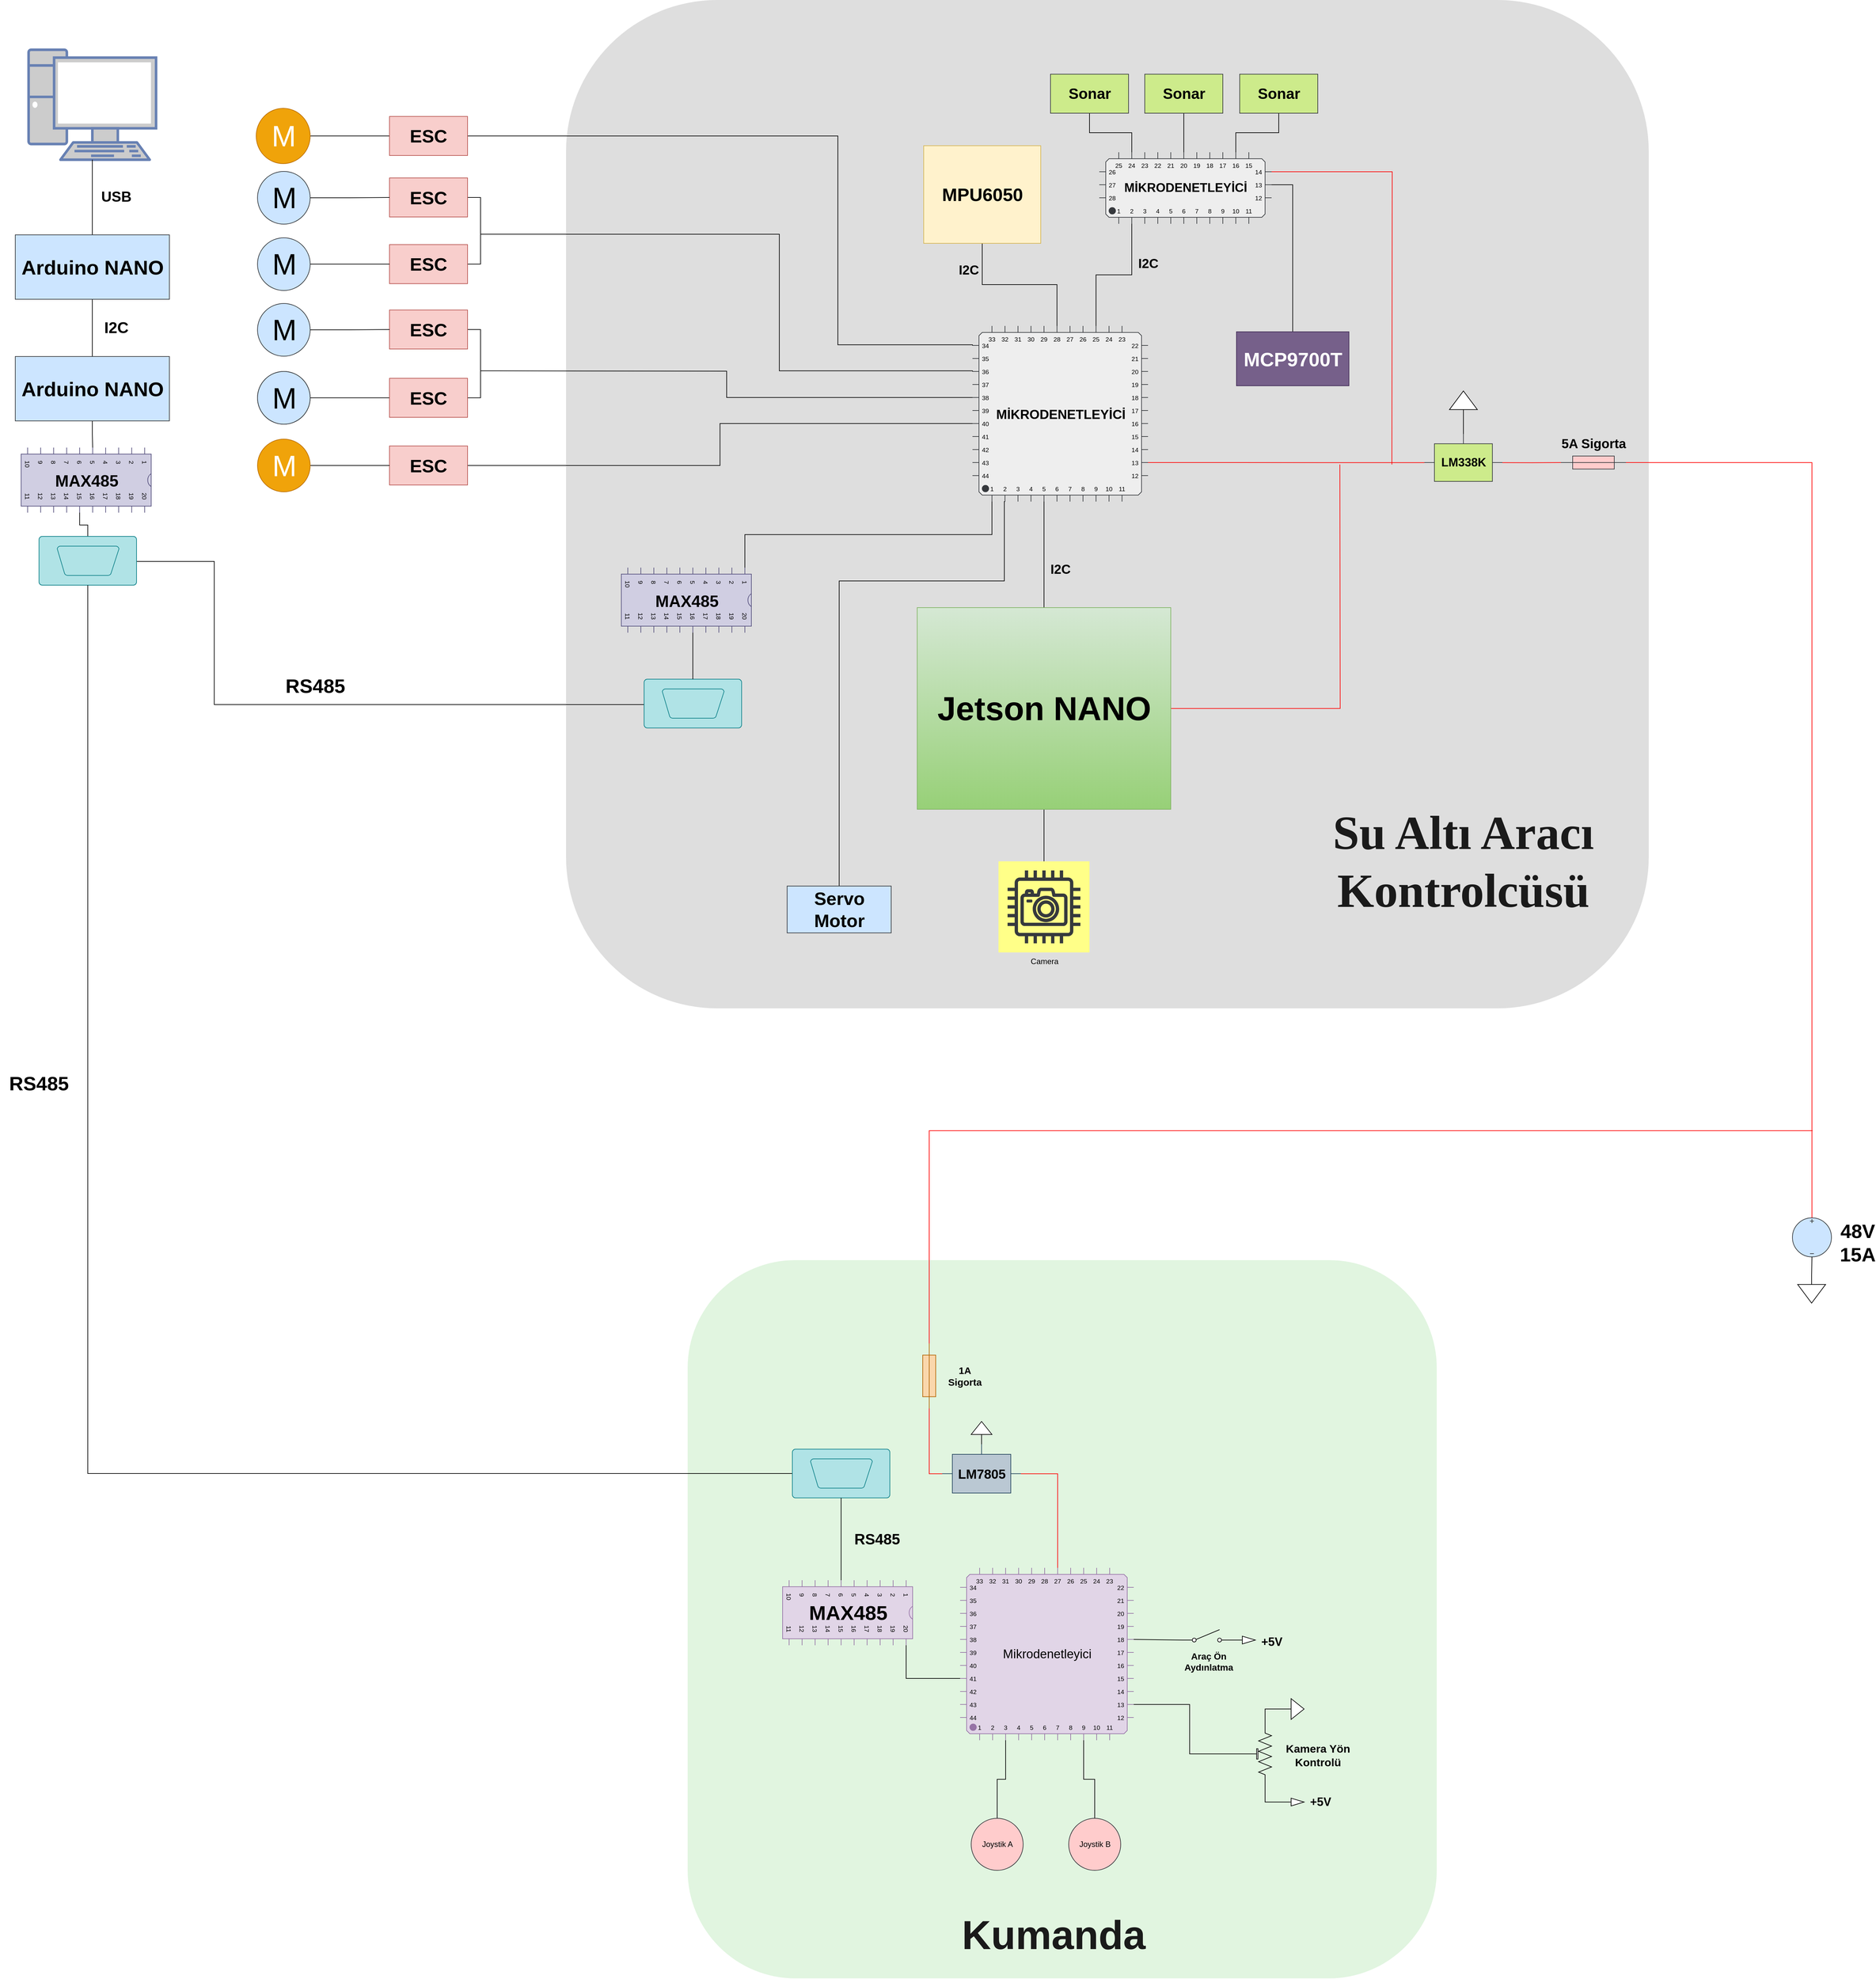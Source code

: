 <mxfile version="10.6.5" type="device"><diagram name="Page-1" id="7e0a89b8-554c-2b80-1dc8-d5c74ca68de4"><mxGraphModel dx="8169" dy="4267" grid="1" gridSize="10" guides="1" tooltips="1" connect="1" arrows="1" fold="1" page="1" pageScale="1" pageWidth="1169" pageHeight="827" background="#ffffff" math="0" shadow="0"><root><mxCell id="0"/><mxCell id="1" parent="0"/><mxCell id="h1FGH1pU_hudHnMXjSd4-43" value="" style="rounded=1;whiteSpace=wrap;html=1;strokeWidth=1;fillColor=#E1F5E0;strokeColor=none;" parent="1" vertex="1"><mxGeometry x="287.5" y="2036" width="1152" height="1104" as="geometry"/></mxCell><mxCell id="FI2BnZU5ow0Z_WTtA2Fh-103" value="" style="rounded=1;whiteSpace=wrap;html=1;strokeWidth=1;fillColor=#DEDEDE;strokeColor=none;fontColor=#333333;rotatable=0;deletable=0;editable=0;connectable=0;movable=1;resizable=0;" parent="1" vertex="1"><mxGeometry x="100.5" y="99" width="1665" height="1550" as="geometry"/></mxCell><mxCell id="FI2BnZU5ow0Z_WTtA2Fh-59" style="edgeStyle=orthogonalEdgeStyle;rounded=0;orthogonalLoop=1;jettySize=auto;html=1;exitX=0;exitY=1;exitDx=50;exitDy=0;exitPerimeter=0;endArrow=none;endFill=0;" parent="1" source="FI2BnZU5ow0Z_WTtA2Fh-1" edge="1"><mxGeometry relative="1" as="geometry"><mxPoint x="520.5" y="1013" as="targetPoint"/><Array as="points"><mxPoint x="774.5" y="992"/><mxPoint x="520.5" y="992"/></Array></mxGeometry></mxCell><mxCell id="FI2BnZU5ow0Z_WTtA2Fh-78" style="edgeStyle=orthogonalEdgeStyle;rounded=0;orthogonalLoop=1;jettySize=auto;html=1;exitX=0;exitY=1;exitDx=30;exitDy=0;exitPerimeter=0;entryX=0;entryY=0;entryDx=0;entryDy=10;entryPerimeter=0;endArrow=none;endFill=0;" parent="1" source="FI2BnZU5ow0Z_WTtA2Fh-1" target="FI2BnZU5ow0Z_WTtA2Fh-75" edge="1"><mxGeometry relative="1" as="geometry"/></mxCell><mxCell id="jsqseaj2SGOF5NAT5XNM-17" style="edgeStyle=orthogonalEdgeStyle;rounded=0;orthogonalLoop=1;jettySize=auto;html=1;exitX=0;exitY=0;exitDx=0;exitDy=110;exitPerimeter=0;endArrow=none;endFill=0;" edge="1" parent="1" source="FI2BnZU5ow0Z_WTtA2Fh-1"><mxGeometry relative="1" as="geometry"><mxPoint x="-31.5" y="669" as="targetPoint"/></mxGeometry></mxCell><mxCell id="jsqseaj2SGOF5NAT5XNM-18" style="edgeStyle=orthogonalEdgeStyle;rounded=0;orthogonalLoop=1;jettySize=auto;html=1;exitX=0;exitY=0;exitDx=0;exitDy=70;exitPerimeter=0;endArrow=none;endFill=0;" edge="1" parent="1" source="FI2BnZU5ow0Z_WTtA2Fh-1"><mxGeometry relative="1" as="geometry"><mxPoint x="-30.5" y="459" as="targetPoint"/><Array as="points"><mxPoint x="428.5" y="669"/><mxPoint x="428.5" y="459"/></Array></mxGeometry></mxCell><mxCell id="jsqseaj2SGOF5NAT5XNM-21" style="edgeStyle=orthogonalEdgeStyle;rounded=0;orthogonalLoop=1;jettySize=auto;html=1;exitX=0;exitY=0;exitDx=0;exitDy=150;exitPerimeter=0;entryX=1;entryY=0.5;entryDx=0;entryDy=0;endArrow=none;endFill=0;" edge="1" parent="1" source="FI2BnZU5ow0Z_WTtA2Fh-1" target="jsqseaj2SGOF5NAT5XNM-3"><mxGeometry relative="1" as="geometry"/></mxCell><mxCell id="FI2BnZU5ow0Z_WTtA2Fh-1" value="&lt;b&gt;&lt;font style=&quot;font-size: 20px&quot;&gt;MİKRODENETLEYİCİ&lt;/font&gt;&lt;/b&gt;" style="shadow=0;dashed=0;align=center;fillColor=#eeeeee;html=1;strokeWidth=1;shape=mxgraph.electrical.logic_gates.qfp_ic;strokeColor=#36393d;" parent="1" vertex="1"><mxGeometry x="725.5" y="600" width="270" height="270" as="geometry"/></mxCell><mxCell id="jsqseaj2SGOF5NAT5XNM-16" style="edgeStyle=orthogonalEdgeStyle;rounded=0;orthogonalLoop=1;jettySize=auto;html=1;exitX=1;exitY=0.5;exitDx=0;exitDy=0;entryX=1;entryY=0.5;entryDx=0;entryDy=0;endArrow=none;endFill=0;" edge="1" parent="1" source="FI2BnZU5ow0Z_WTtA2Fh-6" target="FI2BnZU5ow0Z_WTtA2Fh-8"><mxGeometry relative="1" as="geometry"/></mxCell><mxCell id="FI2BnZU5ow0Z_WTtA2Fh-6" value="&lt;font size=&quot;1&quot;&gt;&lt;b style=&quot;font-size: 28px&quot;&gt;ESC&lt;/b&gt;&lt;/font&gt;" style="rounded=0;whiteSpace=wrap;html=1;fillColor=#f8cecc;strokeColor=#b85450;" parent="1" vertex="1"><mxGeometry x="-171" y="372.5" width="120" height="60" as="geometry"/></mxCell><mxCell id="jsqseaj2SGOF5NAT5XNM-15" style="edgeStyle=orthogonalEdgeStyle;rounded=0;orthogonalLoop=1;jettySize=auto;html=1;exitX=1;exitY=0.5;exitDx=0;exitDy=0;entryX=1;entryY=0.5;entryDx=0;entryDy=0;endArrow=none;endFill=0;" edge="1" parent="1" source="FI2BnZU5ow0Z_WTtA2Fh-7" target="jsqseaj2SGOF5NAT5XNM-1"><mxGeometry relative="1" as="geometry"/></mxCell><mxCell id="FI2BnZU5ow0Z_WTtA2Fh-7" value="&lt;font size=&quot;1&quot;&gt;&lt;b style=&quot;font-size: 28px&quot;&gt;ESC&lt;/b&gt;&lt;/font&gt;" style="rounded=0;whiteSpace=wrap;html=1;fillColor=#f8cecc;strokeColor=#b85450;" parent="1" vertex="1"><mxGeometry x="-171" y="575.5" width="120" height="60" as="geometry"/></mxCell><mxCell id="jsqseaj2SGOF5NAT5XNM-7" style="edgeStyle=orthogonalEdgeStyle;rounded=0;orthogonalLoop=1;jettySize=auto;html=1;exitX=0;exitY=0.5;exitDx=0;exitDy=0;endArrow=none;endFill=0;" edge="1" parent="1" source="jsqseaj2SGOF5NAT5XNM-1" target="jsqseaj2SGOF5NAT5XNM-5"><mxGeometry relative="1" as="geometry"/></mxCell><mxCell id="jsqseaj2SGOF5NAT5XNM-1" value="&lt;font size=&quot;1&quot;&gt;&lt;b style=&quot;font-size: 28px&quot;&gt;ESC&lt;/b&gt;&lt;/font&gt;" style="rounded=0;whiteSpace=wrap;html=1;fillColor=#f8cecc;strokeColor=#b85450;" vertex="1" parent="1"><mxGeometry x="-171" y="680.5" width="120" height="60" as="geometry"/></mxCell><mxCell id="jsqseaj2SGOF5NAT5XNM-3" value="&lt;font size=&quot;1&quot;&gt;&lt;b style=&quot;font-size: 28px&quot;&gt;ESC&lt;/b&gt;&lt;/font&gt;" style="rounded=0;whiteSpace=wrap;html=1;fillColor=#f8cecc;strokeColor=#b85450;" vertex="1" parent="1"><mxGeometry x="-171" y="784.5" width="120" height="60" as="geometry"/></mxCell><mxCell id="FI2BnZU5ow0Z_WTtA2Fh-8" value="&lt;font size=&quot;1&quot;&gt;&lt;b style=&quot;font-size: 28px&quot;&gt;ESC&lt;/b&gt;&lt;/font&gt;" style="rounded=0;whiteSpace=wrap;html=1;fillColor=#f8cecc;strokeColor=#b85450;" parent="1" vertex="1"><mxGeometry x="-171" y="475" width="120" height="60" as="geometry"/></mxCell><mxCell id="FI2BnZU5ow0Z_WTtA2Fh-20" style="edgeStyle=orthogonalEdgeStyle;rounded=0;orthogonalLoop=1;jettySize=auto;html=1;exitX=1;exitY=0.5;exitDx=0;exitDy=0;exitPerimeter=0;entryX=0;entryY=0.5;entryDx=0;entryDy=0;endArrow=none;endFill=0;" parent="1" source="FI2BnZU5ow0Z_WTtA2Fh-19" target="FI2BnZU5ow0Z_WTtA2Fh-6" edge="1"><mxGeometry relative="1" as="geometry"/></mxCell><mxCell id="FI2BnZU5ow0Z_WTtA2Fh-19" value="M" style="dashed=0;outlineConnect=0;align=center;html=1;shape=mxgraph.pid.engines.electric_motor;fontSize=45;fillColor=#cce5ff;strokeColor=#36393d;" parent="1" vertex="1"><mxGeometry x="-374" y="362.5" width="81" height="81" as="geometry"/></mxCell><mxCell id="FI2BnZU5ow0Z_WTtA2Fh-22" style="edgeStyle=orthogonalEdgeStyle;rounded=0;orthogonalLoop=1;jettySize=auto;html=1;exitX=1;exitY=0.5;exitDx=0;exitDy=0;exitPerimeter=0;entryX=0;entryY=0.5;entryDx=0;entryDy=0;endArrow=none;endFill=0;" parent="1" source="FI2BnZU5ow0Z_WTtA2Fh-21" target="FI2BnZU5ow0Z_WTtA2Fh-8" edge="1"><mxGeometry relative="1" as="geometry"/></mxCell><mxCell id="FI2BnZU5ow0Z_WTtA2Fh-21" value="M" style="dashed=0;outlineConnect=0;align=center;html=1;shape=mxgraph.pid.engines.electric_motor;fontSize=45;fillColor=#cce5ff;strokeColor=#36393d;" parent="1" vertex="1"><mxGeometry x="-374" y="464.5" width="81" height="81" as="geometry"/></mxCell><mxCell id="FI2BnZU5ow0Z_WTtA2Fh-24" style="edgeStyle=orthogonalEdgeStyle;rounded=0;orthogonalLoop=1;jettySize=auto;html=1;exitX=1;exitY=0.5;exitDx=0;exitDy=0;exitPerimeter=0;entryX=0;entryY=0.5;entryDx=0;entryDy=0;endArrow=none;endFill=0;" parent="1" source="FI2BnZU5ow0Z_WTtA2Fh-23" target="FI2BnZU5ow0Z_WTtA2Fh-7" edge="1"><mxGeometry relative="1" as="geometry"/></mxCell><mxCell id="FI2BnZU5ow0Z_WTtA2Fh-23" value="M" style="dashed=0;outlineConnect=0;align=center;html=1;shape=mxgraph.pid.engines.electric_motor;fontSize=45;fillColor=#cce5ff;strokeColor=#36393d;" parent="1" vertex="1"><mxGeometry x="-374" y="565.5" width="81" height="81" as="geometry"/></mxCell><mxCell id="jsqseaj2SGOF5NAT5XNM-5" value="M" style="dashed=0;outlineConnect=0;align=center;html=1;shape=mxgraph.pid.engines.electric_motor;fontSize=45;fillColor=#cce5ff;strokeColor=#36393d;" vertex="1" parent="1"><mxGeometry x="-374" y="670" width="81" height="81" as="geometry"/></mxCell><mxCell id="jsqseaj2SGOF5NAT5XNM-14" style="edgeStyle=orthogonalEdgeStyle;rounded=0;orthogonalLoop=1;jettySize=auto;html=1;exitX=1;exitY=0.5;exitDx=0;exitDy=0;exitPerimeter=0;endArrow=none;endFill=0;" edge="1" parent="1" source="jsqseaj2SGOF5NAT5XNM-8" target="jsqseaj2SGOF5NAT5XNM-3"><mxGeometry relative="1" as="geometry"/></mxCell><mxCell id="jsqseaj2SGOF5NAT5XNM-8" value="M" style="dashed=0;outlineConnect=0;align=center;html=1;shape=mxgraph.pid.engines.electric_motor;fontSize=45;fillColor=#f0a30a;strokeColor=#BD7000;fontColor=#ffffff;" vertex="1" parent="1"><mxGeometry x="-374" y="774" width="81" height="81" as="geometry"/></mxCell><mxCell id="jsqseaj2SGOF5NAT5XNM-10" value="M" style="dashed=0;outlineConnect=0;align=center;html=1;shape=mxgraph.pid.engines.electric_motor;fontSize=45;fillColor=#cce5ff;strokeColor=#36393d;" vertex="1" parent="1"><mxGeometry x="-374" y="670" width="81" height="81" as="geometry"/></mxCell><mxCell id="FI2BnZU5ow0Z_WTtA2Fh-31" style="edgeStyle=orthogonalEdgeStyle;rounded=0;orthogonalLoop=1;jettySize=auto;html=1;exitX=0.5;exitY=1;exitDx=0;exitDy=0;entryX=0;entryY=0;entryDx=130;entryDy=0;entryPerimeter=0;endArrow=none;endFill=0;" parent="1" source="FI2BnZU5ow0Z_WTtA2Fh-30" target="FI2BnZU5ow0Z_WTtA2Fh-1" edge="1"><mxGeometry relative="1" as="geometry"/></mxCell><mxCell id="FI2BnZU5ow0Z_WTtA2Fh-30" value="&lt;font size=&quot;1&quot;&gt;&lt;b style=&quot;font-size: 28px&quot;&gt;MPU6050&lt;br&gt;&lt;/b&gt;&lt;/font&gt;" style="rounded=0;whiteSpace=wrap;html=1;strokeWidth=1;fillColor=#fff2cc;strokeColor=#d6b656;" parent="1" vertex="1"><mxGeometry x="650.5" y="323" width="180" height="150" as="geometry"/></mxCell><mxCell id="FI2BnZU5ow0Z_WTtA2Fh-66" style="edgeStyle=orthogonalEdgeStyle;rounded=0;orthogonalLoop=1;jettySize=auto;html=1;exitX=0.5;exitY=0;exitDx=0;exitDy=0;entryX=1;entryY=0;entryDx=0;entryDy=50;entryPerimeter=0;endArrow=none;endFill=0;" parent="1" source="FI2BnZU5ow0Z_WTtA2Fh-33" target="FI2BnZU5ow0Z_WTtA2Fh-60" edge="1"><mxGeometry relative="1" as="geometry"/></mxCell><mxCell id="FI2BnZU5ow0Z_WTtA2Fh-33" value="&lt;font size=&quot;1&quot;&gt;&lt;b style=&quot;font-size: 30px&quot;&gt;MCP9700T&lt;/b&gt;&lt;/font&gt;" style="rounded=0;whiteSpace=wrap;html=1;strokeWidth=1;fillColor=#76608a;strokeColor=#432D57;fontColor=#ffffff;" parent="1" vertex="1"><mxGeometry x="1131.5" y="609" width="173" height="83" as="geometry"/></mxCell><mxCell id="FI2BnZU5ow0Z_WTtA2Fh-36" style="edgeStyle=orthogonalEdgeStyle;rounded=0;orthogonalLoop=1;jettySize=auto;html=1;exitX=0.5;exitY=0;exitDx=0;exitDy=0;entryX=0;entryY=1;entryDx=110;entryDy=0;entryPerimeter=0;endArrow=none;endFill=0;" parent="1" source="FI2BnZU5ow0Z_WTtA2Fh-35" target="FI2BnZU5ow0Z_WTtA2Fh-1" edge="1"><mxGeometry relative="1" as="geometry"/></mxCell><mxCell id="FI2BnZU5ow0Z_WTtA2Fh-46" style="edgeStyle=orthogonalEdgeStyle;rounded=0;orthogonalLoop=1;jettySize=auto;html=1;exitX=0.5;exitY=1;exitDx=0;exitDy=0;endArrow=none;endFill=0;" parent="1" source="FI2BnZU5ow0Z_WTtA2Fh-35" target="FI2BnZU5ow0Z_WTtA2Fh-45" edge="1"><mxGeometry relative="1" as="geometry"/></mxCell><mxCell id="FI2BnZU5ow0Z_WTtA2Fh-55" style="edgeStyle=orthogonalEdgeStyle;rounded=0;orthogonalLoop=1;jettySize=auto;html=1;exitX=1;exitY=0.5;exitDx=0;exitDy=0;endArrow=none;endFill=0;strokeColor=#FF0000;" parent="1" source="FI2BnZU5ow0Z_WTtA2Fh-35" edge="1"><mxGeometry relative="1" as="geometry"><mxPoint x="1290.5" y="813.0" as="targetPoint"/></mxGeometry></mxCell><mxCell id="FI2BnZU5ow0Z_WTtA2Fh-35" value="&lt;font style=&quot;font-size: 51px&quot;&gt;&lt;b&gt;&lt;font style=&quot;font-size: 51px&quot;&gt;Jetson NANO&lt;/font&gt;&lt;/b&gt;&lt;/font&gt;" style="rounded=0;whiteSpace=wrap;html=1;strokeWidth=1;gradientColor=#97d077;fillColor=#d5e8d4;strokeColor=#82b366;" parent="1" vertex="1"><mxGeometry x="640.5" y="1033" width="390" height="310" as="geometry"/></mxCell><mxCell id="FI2BnZU5ow0Z_WTtA2Fh-37" value="&lt;font size=&quot;1&quot;&gt;&lt;b style=&quot;font-size: 20px&quot;&gt;I2C&lt;/b&gt;&lt;/font&gt;" style="text;html=1;strokeColor=none;fillColor=none;align=center;verticalAlign=middle;whiteSpace=wrap;rounded=0;" parent="1" vertex="1"><mxGeometry x="840.5" y="963" width="40" height="20" as="geometry"/></mxCell><mxCell id="FI2BnZU5ow0Z_WTtA2Fh-42" style="edgeStyle=orthogonalEdgeStyle;rounded=0;orthogonalLoop=1;jettySize=auto;html=1;exitX=0.5;exitY=0;exitDx=0;exitDy=0;exitPerimeter=0;entryX=1;entryY=0.5;entryDx=0;entryDy=0;entryPerimeter=0;endArrow=none;endFill=0;strokeWidth=1;strokeColor=#FF0000;" parent="1" source="FI2BnZU5ow0Z_WTtA2Fh-38" target="FI2BnZU5ow0Z_WTtA2Fh-41" edge="1"><mxGeometry relative="1" as="geometry"/></mxCell><mxCell id="FI2BnZU5ow0Z_WTtA2Fh-38" value="" style="verticalLabelPosition=bottom;shadow=0;dashed=0;align=center;fillColor=#cce5ff;html=1;verticalAlign=top;strokeWidth=1;shape=mxgraph.electrical.signal_sources.dc_source_3;strokeColor=#36393d;" parent="1" vertex="1"><mxGeometry x="1986.5" y="1971" width="60" height="60" as="geometry"/></mxCell><mxCell id="FI2BnZU5ow0Z_WTtA2Fh-50" style="edgeStyle=orthogonalEdgeStyle;rounded=0;orthogonalLoop=1;jettySize=auto;html=1;exitX=0;exitY=0.395;exitDx=0;exitDy=0;exitPerimeter=0;entryX=0;entryY=0.5;entryDx=0;entryDy=0;entryPerimeter=0;endArrow=none;endFill=0;strokeColor=#FF0000;" parent="1" source="FI2BnZU5ow0Z_WTtA2Fh-39" target="FI2BnZU5ow0Z_WTtA2Fh-41" edge="1"><mxGeometry relative="1" as="geometry"/></mxCell><mxCell id="FI2BnZU5ow0Z_WTtA2Fh-53" style="edgeStyle=orthogonalEdgeStyle;rounded=0;orthogonalLoop=1;jettySize=auto;html=1;exitX=1;exitY=0.395;exitDx=0;exitDy=0;exitPerimeter=0;entryX=1;entryY=0;entryDx=0;entryDy=210;entryPerimeter=0;endArrow=none;endFill=0;strokeColor=#FF0000;" parent="1" source="FI2BnZU5ow0Z_WTtA2Fh-39" target="FI2BnZU5ow0Z_WTtA2Fh-1" edge="1"><mxGeometry relative="1" as="geometry"><Array as="points"><mxPoint x="1420.5" y="810"/></Array></mxGeometry></mxCell><mxCell id="FI2BnZU5ow0Z_WTtA2Fh-39" value="" style="verticalLabelPosition=bottom;shadow=0;dashed=0;align=center;fillColor=#cdeb8b;html=1;verticalAlign=top;strokeWidth=1;shape=mxgraph.electrical.abstract.voltage_regulator;direction=west;strokeColor=#36393d;" parent="1" vertex="1"><mxGeometry x="1420.5" y="766" width="120" height="73" as="geometry"/></mxCell><mxCell id="FI2BnZU5ow0Z_WTtA2Fh-41" value="" style="verticalLabelPosition=bottom;shadow=0;dashed=0;align=center;fillColor=#ffcccc;html=1;verticalAlign=top;strokeWidth=1;shape=mxgraph.electrical.miscellaneous.fuse_2;strokeColor=#36393d;" parent="1" vertex="1"><mxGeometry x="1630.5" y="800" width="100" height="20" as="geometry"/></mxCell><mxCell id="FI2BnZU5ow0Z_WTtA2Fh-44" value="&lt;font size=&quot;1&quot;&gt;&lt;b style=&quot;font-size: 30px&quot;&gt;48V 15A&lt;/b&gt;&lt;/font&gt;" style="text;html=1;strokeColor=none;fillColor=none;align=center;verticalAlign=middle;whiteSpace=wrap;rounded=0;" parent="1" vertex="1"><mxGeometry x="2066.5" y="1999" width="40" height="20" as="geometry"/></mxCell><mxCell id="FI2BnZU5ow0Z_WTtA2Fh-45" value="Camera" style="outlineConnect=0;strokeColor=#36393d;fillColor=#ffff88;dashed=0;verticalLabelPosition=bottom;verticalAlign=top;align=center;html=1;fontSize=12;fontStyle=0;aspect=fixed;shape=mxgraph.aws4.resourceIcon;resIcon=mxgraph.aws4.camera;" parent="1" vertex="1"><mxGeometry x="765.5" y="1423" width="140" height="140" as="geometry"/></mxCell><mxCell id="FI2BnZU5ow0Z_WTtA2Fh-48" style="edgeStyle=orthogonalEdgeStyle;rounded=0;orthogonalLoop=1;jettySize=auto;html=1;exitX=0.5;exitY=0;exitDx=0;exitDy=0;exitPerimeter=0;entryX=0.5;entryY=1;entryDx=0;entryDy=0;entryPerimeter=0;endArrow=none;endFill=0;" parent="1" source="FI2BnZU5ow0Z_WTtA2Fh-47" target="FI2BnZU5ow0Z_WTtA2Fh-38" edge="1"><mxGeometry relative="1" as="geometry"/></mxCell><mxCell id="FI2BnZU5ow0Z_WTtA2Fh-47" value="" style="verticalLabelPosition=bottom;shadow=0;dashed=0;align=center;fillColor=#ffffff;html=1;verticalAlign=top;strokeWidth=1;shape=mxgraph.electrical.signal_sources.signal_ground;" parent="1" vertex="1"><mxGeometry x="1994.5" y="2059" width="43" height="43" as="geometry"/></mxCell><mxCell id="FI2BnZU5ow0Z_WTtA2Fh-52" style="edgeStyle=orthogonalEdgeStyle;rounded=0;orthogonalLoop=1;jettySize=auto;html=1;exitX=0.5;exitY=0;exitDx=0;exitDy=0;exitPerimeter=0;entryX=0.5;entryY=1;entryDx=0;entryDy=0;entryPerimeter=0;endArrow=none;endFill=0;" parent="1" source="FI2BnZU5ow0Z_WTtA2Fh-51" target="FI2BnZU5ow0Z_WTtA2Fh-39" edge="1"><mxGeometry relative="1" as="geometry"/></mxCell><mxCell id="FI2BnZU5ow0Z_WTtA2Fh-51" value="" style="verticalLabelPosition=bottom;shadow=0;dashed=0;align=center;fillColor=#ffffff;html=1;verticalAlign=top;strokeWidth=1;shape=mxgraph.electrical.signal_sources.signal_ground;direction=west;" parent="1" vertex="1"><mxGeometry x="1459" y="700" width="43" height="43" as="geometry"/></mxCell><mxCell id="FI2BnZU5ow0Z_WTtA2Fh-56" value="&lt;font size=&quot;1&quot;&gt;&lt;b style=&quot;font-size: 20px&quot;&gt;5A Sigorta&lt;/b&gt;&lt;/font&gt;" style="text;html=1;strokeColor=none;fillColor=none;align=center;verticalAlign=middle;whiteSpace=wrap;rounded=0;" parent="1" vertex="1"><mxGeometry x="1620.5" y="770" width="120" height="20" as="geometry"/></mxCell><mxCell id="FI2BnZU5ow0Z_WTtA2Fh-58" style="edgeStyle=orthogonalEdgeStyle;rounded=0;orthogonalLoop=1;jettySize=auto;html=1;exitX=0.5;exitY=0;exitDx=0;exitDy=0;endArrow=none;endFill=0;" parent="1" source="FI2BnZU5ow0Z_WTtA2Fh-57" edge="1"><mxGeometry relative="1" as="geometry"><mxPoint x="520.5" y="1013" as="targetPoint"/></mxGeometry></mxCell><mxCell id="FI2BnZU5ow0Z_WTtA2Fh-57" value="&lt;font style=&quot;font-size: 28px&quot;&gt;&lt;b&gt;Servo Motor&lt;/b&gt;&lt;/font&gt;" style="rounded=0;whiteSpace=wrap;html=1;strokeWidth=1;fillColor=#cce5ff;strokeColor=#36393d;" parent="1" vertex="1"><mxGeometry x="440.5" y="1461" width="160" height="72" as="geometry"/></mxCell><mxCell id="FI2BnZU5ow0Z_WTtA2Fh-61" style="edgeStyle=orthogonalEdgeStyle;rounded=0;orthogonalLoop=1;jettySize=auto;html=1;exitX=0;exitY=1;exitDx=50;exitDy=0;exitPerimeter=0;entryX=0;entryY=0;entryDx=190;entryDy=0;entryPerimeter=0;endArrow=none;endFill=0;" parent="1" source="FI2BnZU5ow0Z_WTtA2Fh-60" target="FI2BnZU5ow0Z_WTtA2Fh-1" edge="1"><mxGeometry relative="1" as="geometry"/></mxCell><mxCell id="FI2BnZU5ow0Z_WTtA2Fh-63" style="edgeStyle=orthogonalEdgeStyle;rounded=0;orthogonalLoop=1;jettySize=auto;html=1;exitX=0;exitY=0;exitDx=130;exitDy=0;exitPerimeter=0;entryX=0.5;entryY=1;entryDx=0;entryDy=0;endArrow=none;endFill=0;" parent="1" source="FI2BnZU5ow0Z_WTtA2Fh-60" target="FI2BnZU5ow0Z_WTtA2Fh-62" edge="1"><mxGeometry relative="1" as="geometry"/></mxCell><mxCell id="FI2BnZU5ow0Z_WTtA2Fh-67" style="edgeStyle=orthogonalEdgeStyle;rounded=0;orthogonalLoop=1;jettySize=auto;html=1;exitX=1;exitY=0;exitDx=0;exitDy=30;exitPerimeter=0;endArrow=none;endFill=0;strokeColor=#FF0000;" parent="1" source="FI2BnZU5ow0Z_WTtA2Fh-60" edge="1"><mxGeometry relative="1" as="geometry"><mxPoint x="1370.5" y="813" as="targetPoint"/></mxGeometry></mxCell><mxCell id="SyiZzXoiJJCipCgs4fbv-4" style="edgeStyle=orthogonalEdgeStyle;rounded=0;orthogonalLoop=1;jettySize=auto;html=1;exitX=0;exitY=0;exitDx=50;exitDy=0;exitPerimeter=0;entryX=0.5;entryY=1;entryDx=0;entryDy=0;endArrow=none;endFill=0;" parent="1" source="FI2BnZU5ow0Z_WTtA2Fh-60" target="SyiZzXoiJJCipCgs4fbv-3" edge="1"><mxGeometry relative="1" as="geometry"/></mxCell><mxCell id="SyiZzXoiJJCipCgs4fbv-5" style="edgeStyle=orthogonalEdgeStyle;rounded=0;orthogonalLoop=1;jettySize=auto;html=1;exitX=0;exitY=0;exitDx=210;exitDy=0;exitPerimeter=0;entryX=0.5;entryY=1;entryDx=0;entryDy=0;endArrow=none;endFill=0;" parent="1" source="FI2BnZU5ow0Z_WTtA2Fh-60" target="SyiZzXoiJJCipCgs4fbv-2" edge="1"><mxGeometry relative="1" as="geometry"/></mxCell><mxCell id="FI2BnZU5ow0Z_WTtA2Fh-60" value="&lt;div style=&quot;font-size: 19px&quot;&gt;&lt;font style=&quot;font-size: 19px&quot;&gt;&lt;b&gt;MİKRODENETLEYİCİ&lt;/b&gt;&lt;/font&gt;&lt;/div&gt;" style="shadow=0;dashed=0;align=center;fillColor=#eeeeee;html=1;strokeWidth=1;shape=mxgraph.electrical.logic_gates.qfp_ic;strokeColor=#36393d;" parent="1" vertex="1"><mxGeometry x="920.5" y="333" width="265" height="110" as="geometry"/></mxCell><mxCell id="FI2BnZU5ow0Z_WTtA2Fh-62" value="&lt;font size=&quot;1&quot;&gt;&lt;b style=&quot;font-size: 23px&quot;&gt;Sonar&lt;/b&gt;&lt;/font&gt;" style="rounded=0;whiteSpace=wrap;html=1;strokeWidth=1;fillColor=#cdeb8b;strokeColor=#36393d;" parent="1" vertex="1"><mxGeometry x="990.5" y="213" width="120" height="60" as="geometry"/></mxCell><mxCell id="FI2BnZU5ow0Z_WTtA2Fh-64" value="&lt;font size=&quot;1&quot;&gt;&lt;b style=&quot;font-size: 20px&quot;&gt;I2C&lt;/b&gt;&lt;/font&gt;" style="text;html=1;strokeColor=none;fillColor=none;align=center;verticalAlign=middle;whiteSpace=wrap;rounded=0;" parent="1" vertex="1"><mxGeometry x="700" y="473" width="40" height="80" as="geometry"/></mxCell><mxCell id="FI2BnZU5ow0Z_WTtA2Fh-65" value="&lt;font size=&quot;1&quot;&gt;&lt;b style=&quot;font-size: 20px&quot;&gt;I2C&lt;/b&gt;&lt;/font&gt;" style="text;html=1;strokeColor=none;fillColor=none;align=center;verticalAlign=middle;whiteSpace=wrap;rounded=0;" parent="1" vertex="1"><mxGeometry x="975.5" y="493" width="40" height="20" as="geometry"/></mxCell><mxCell id="FI2BnZU5ow0Z_WTtA2Fh-87" style="edgeStyle=orthogonalEdgeStyle;rounded=0;orthogonalLoop=1;jettySize=auto;html=1;exitX=0;exitY=0.5;exitDx=0;exitDy=0;exitPerimeter=0;entryX=1;entryY=0.5;entryDx=0;entryDy=0;entryPerimeter=0;endArrow=none;endFill=0;" parent="1" source="FI2BnZU5ow0Z_WTtA2Fh-69" target="FI2BnZU5ow0Z_WTtA2Fh-83" edge="1"><mxGeometry relative="1" as="geometry"><Array as="points"><mxPoint x="-440.5" y="1182"/><mxPoint x="-440.5" y="962"/></Array></mxGeometry></mxCell><mxCell id="FI2BnZU5ow0Z_WTtA2Fh-69" value="" style="verticalLabelPosition=bottom;shadow=0;dashed=0;align=center;fillColor=#b0e3e6;html=1;verticalAlign=top;strokeWidth=1;shape=mxgraph.electrical.miscellaneous.small_d_connector;strokeColor=#0e8088;" parent="1" vertex="1"><mxGeometry x="220.5" y="1143" width="150" height="75" as="geometry"/></mxCell><mxCell id="FI2BnZU5ow0Z_WTtA2Fh-73" value="&lt;b&gt;&lt;font style=&quot;font-size: 30px&quot;&gt;RS485&lt;/font&gt;&lt;/b&gt;" style="text;html=1;strokeColor=none;fillColor=none;align=center;verticalAlign=middle;whiteSpace=wrap;rounded=0;" parent="1" vertex="1"><mxGeometry x="-345" y="1125.5" width="120" height="55" as="geometry"/></mxCell><mxCell id="FI2BnZU5ow0Z_WTtA2Fh-80" style="edgeStyle=orthogonalEdgeStyle;rounded=0;orthogonalLoop=1;jettySize=auto;html=1;exitX=1;exitY=0;exitDx=0;exitDy=90;exitPerimeter=0;entryX=0.5;entryY=0;entryDx=0;entryDy=0;entryPerimeter=0;endArrow=none;endFill=0;" parent="1" source="FI2BnZU5ow0Z_WTtA2Fh-75" target="FI2BnZU5ow0Z_WTtA2Fh-69" edge="1"><mxGeometry relative="1" as="geometry"/></mxCell><mxCell id="FI2BnZU5ow0Z_WTtA2Fh-75" value="&lt;font size=&quot;1&quot;&gt;&lt;b style=&quot;font-size: 25px&quot;&gt;MAX485&lt;/b&gt;&lt;/font&gt;" style="shadow=0;dashed=0;align=center;fillColor=#d0cee2;html=1;strokeWidth=1;shape=mxgraph.electrical.logic_gates.dual_inline_ic;direction=south;strokeColor=#56517e;" parent="1" vertex="1"><mxGeometry x="185.5" y="971.5" width="200" height="100" as="geometry"/></mxCell><mxCell id="FI2BnZU5ow0Z_WTtA2Fh-81" value="&lt;font size=&quot;1&quot;&gt;&lt;b style=&quot;font-size: 18px&quot;&gt;LM338K&lt;/b&gt;&lt;/font&gt;" style="text;html=1;strokeColor=none;fillColor=none;align=center;verticalAlign=middle;whiteSpace=wrap;rounded=0;" parent="1" vertex="1"><mxGeometry x="1440.5" y="793.5" width="80" height="33" as="geometry"/></mxCell><mxCell id="FI2BnZU5ow0Z_WTtA2Fh-82" value="" style="fontColor=#0066CC;verticalAlign=top;verticalLabelPosition=bottom;labelPosition=center;align=center;html=1;outlineConnect=0;fillColor=#CCCCCC;strokeColor=#6881B3;gradientColor=none;gradientDirection=north;strokeWidth=2;shape=mxgraph.networks.pc;" parent="1" vertex="1"><mxGeometry x="-726" y="175.5" width="196" height="169" as="geometry"/></mxCell><mxCell id="FI2BnZU5ow0Z_WTtA2Fh-90" style="edgeStyle=orthogonalEdgeStyle;rounded=0;orthogonalLoop=1;jettySize=auto;html=1;exitX=0.5;exitY=0;exitDx=0;exitDy=0;exitPerimeter=0;entryX=1;entryY=0;entryDx=0;entryDy=110;entryPerimeter=0;endArrow=none;endFill=0;" parent="1" source="FI2BnZU5ow0Z_WTtA2Fh-83" target="FI2BnZU5ow0Z_WTtA2Fh-89" edge="1"><mxGeometry relative="1" as="geometry"><Array as="points"><mxPoint x="-635.5" y="906"/><mxPoint x="-647.5" y="906"/></Array></mxGeometry></mxCell><mxCell id="FI2BnZU5ow0Z_WTtA2Fh-83" value="" style="verticalLabelPosition=bottom;shadow=0;dashed=0;align=center;fillColor=#b0e3e6;html=1;verticalAlign=top;strokeWidth=1;shape=mxgraph.electrical.miscellaneous.small_d_connector;strokeColor=#0e8088;" parent="1" vertex="1"><mxGeometry x="-710" y="923.5" width="150" height="75" as="geometry"/></mxCell><mxCell id="FI2BnZU5ow0Z_WTtA2Fh-89" value="&lt;font size=&quot;1&quot;&gt;&lt;b style=&quot;font-size: 25px&quot;&gt;MAX485&lt;/b&gt;&lt;/font&gt;" style="shadow=0;dashed=0;align=center;fillColor=#d0cee2;html=1;strokeWidth=1;shape=mxgraph.electrical.logic_gates.dual_inline_ic;direction=south;strokeColor=#56517e;" parent="1" vertex="1"><mxGeometry x="-737.5" y="787" width="200" height="100" as="geometry"/></mxCell><mxCell id="FI2BnZU5ow0Z_WTtA2Fh-95" style="edgeStyle=orthogonalEdgeStyle;rounded=0;orthogonalLoop=1;jettySize=auto;html=1;exitX=0.5;exitY=0;exitDx=0;exitDy=0;entryX=0.5;entryY=1;entryDx=0;entryDy=0;endArrow=none;endFill=0;" parent="1" source="FI2BnZU5ow0Z_WTtA2Fh-93" target="FI2BnZU5ow0Z_WTtA2Fh-94" edge="1"><mxGeometry relative="1" as="geometry"/></mxCell><mxCell id="FI2BnZU5ow0Z_WTtA2Fh-96" style="edgeStyle=orthogonalEdgeStyle;rounded=0;orthogonalLoop=1;jettySize=auto;html=1;exitX=0.5;exitY=1;exitDx=0;exitDy=0;entryX=0;entryY=0;entryDx=0;entryDy=90;entryPerimeter=0;endArrow=none;endFill=0;" parent="1" source="FI2BnZU5ow0Z_WTtA2Fh-93" target="FI2BnZU5ow0Z_WTtA2Fh-89" edge="1"><mxGeometry relative="1" as="geometry"/></mxCell><mxCell id="FI2BnZU5ow0Z_WTtA2Fh-93" value="&lt;div style=&quot;font-size: 31px&quot;&gt;&lt;font style=&quot;font-size: 31px&quot;&gt;&lt;b&gt;Arduino NANO&lt;/b&gt;&lt;/font&gt;&lt;/div&gt;" style="rounded=0;whiteSpace=wrap;html=1;strokeWidth=1;fillColor=#cce5ff;strokeColor=#36393d;" parent="1" vertex="1"><mxGeometry x="-746.5" y="647" width="237" height="99" as="geometry"/></mxCell><mxCell id="FI2BnZU5ow0Z_WTtA2Fh-97" style="edgeStyle=orthogonalEdgeStyle;rounded=0;orthogonalLoop=1;jettySize=auto;html=1;exitX=0.5;exitY=0;exitDx=0;exitDy=0;endArrow=none;endFill=0;" parent="1" source="FI2BnZU5ow0Z_WTtA2Fh-94" target="FI2BnZU5ow0Z_WTtA2Fh-82" edge="1"><mxGeometry relative="1" as="geometry"/></mxCell><mxCell id="FI2BnZU5ow0Z_WTtA2Fh-94" value="&lt;div style=&quot;font-size: 31px&quot;&gt;&lt;font style=&quot;font-size: 31px&quot;&gt;&lt;b&gt;Arduino NANO&lt;/b&gt;&lt;/font&gt;&lt;/div&gt;" style="rounded=0;whiteSpace=wrap;html=1;strokeWidth=1;fillColor=#cce5ff;strokeColor=#36393d;" parent="1" vertex="1"><mxGeometry x="-746.5" y="460" width="237" height="99" as="geometry"/></mxCell><mxCell id="FI2BnZU5ow0Z_WTtA2Fh-98" value="&lt;font size=&quot;1&quot;&gt;&lt;b style=&quot;font-size: 22px&quot;&gt;USB&lt;/b&gt;&lt;/font&gt;" style="text;html=1;strokeColor=none;fillColor=none;align=center;verticalAlign=middle;whiteSpace=wrap;rounded=0;" parent="1" vertex="1"><mxGeometry x="-611.5" y="392" width="40" height="20" as="geometry"/></mxCell><mxCell id="FI2BnZU5ow0Z_WTtA2Fh-99" value="&lt;font size=&quot;1&quot;&gt;&lt;b style=&quot;font-size: 24px&quot;&gt;I2C&lt;/b&gt;&lt;/font&gt;" style="text;html=1;strokeColor=none;fillColor=none;align=center;verticalAlign=middle;whiteSpace=wrap;rounded=0;" parent="1" vertex="1"><mxGeometry x="-611.5" y="593" width="40" height="20" as="geometry"/></mxCell><mxCell id="FI2BnZU5ow0Z_WTtA2Fh-104" value="&lt;div style=&quot;font-size: 73px&quot;&gt;&lt;font style=&quot;font-size: 73px&quot; color=&quot;#FF0000&quot;&gt;&lt;b&gt;&lt;font style=&quot;font-size: 73px&quot;&gt;&lt;font style=&quot;font-size: 73px&quot; face=&quot;Times New Roman&quot; color=&quot;#1A1A1A&quot;&gt;Su Altı Aracı Kontrolcüsü&lt;/font&gt;&lt;br&gt;&lt;/font&gt;&lt;/b&gt;&lt;/font&gt;&lt;/div&gt;" style="text;html=1;strokeColor=none;fillColor=none;align=center;verticalAlign=middle;whiteSpace=wrap;rounded=0;" parent="1" vertex="1"><mxGeometry x="1268" y="1305" width="425" height="236" as="geometry"/></mxCell><mxCell id="h1FGH1pU_hudHnMXjSd4-2" style="edgeStyle=orthogonalEdgeStyle;rounded=0;orthogonalLoop=1;jettySize=auto;html=1;exitX=0;exitY=1;exitDx=70;exitDy=0;exitPerimeter=0;entryX=0.5;entryY=0;entryDx=0;entryDy=0;endArrow=none;endFill=0;" parent="1" source="h1FGH1pU_hudHnMXjSd4-4" target="h1FGH1pU_hudHnMXjSd4-14" edge="1"><mxGeometry relative="1" as="geometry"/></mxCell><mxCell id="h1FGH1pU_hudHnMXjSd4-3" style="edgeStyle=orthogonalEdgeStyle;rounded=0;orthogonalLoop=1;jettySize=auto;html=1;exitX=0;exitY=1;exitDx=190;exitDy=0;exitPerimeter=0;entryX=0.5;entryY=0;entryDx=0;entryDy=0;endArrow=none;endFill=0;" parent="1" source="h1FGH1pU_hudHnMXjSd4-4" target="h1FGH1pU_hudHnMXjSd4-15" edge="1"><mxGeometry relative="1" as="geometry"/></mxCell><mxCell id="h1FGH1pU_hudHnMXjSd4-4" value="&lt;font style=&quot;font-size: 19px&quot;&gt;Mikrodenetleyici&lt;/font&gt;" style="shadow=0;dashed=0;align=center;fillColor=#e1d5e7;html=1;strokeWidth=1;shape=mxgraph.electrical.logic_gates.qfp_ic;direction=east;strokeColor=#9673a6;" parent="1" vertex="1"><mxGeometry x="706.5" y="2509" width="267" height="265" as="geometry"/></mxCell><mxCell id="h1FGH1pU_hudHnMXjSd4-5" style="edgeStyle=orthogonalEdgeStyle;rounded=0;orthogonalLoop=1;jettySize=auto;html=1;exitX=1;exitY=0.5;exitDx=0;exitDy=0;exitPerimeter=0;entryX=1;entryY=0.395;entryDx=0;entryDy=0;entryPerimeter=0;endArrow=none;endFill=0;strokeColor=#FF0000;" parent="1" source="h1FGH1pU_hudHnMXjSd4-6" target="h1FGH1pU_hudHnMXjSd4-17" edge="1"><mxGeometry relative="1" as="geometry"/></mxCell><mxCell id="h1FGH1pU_hudHnMXjSd4-49" style="edgeStyle=orthogonalEdgeStyle;rounded=0;orthogonalLoop=1;jettySize=auto;html=1;exitX=0;exitY=0.5;exitDx=0;exitDy=0;exitPerimeter=0;endArrow=none;endFill=0;strokeColor=#FF0000;strokeWidth=1;jumpSize=6;" parent="1" source="h1FGH1pU_hudHnMXjSd4-6" edge="1"><mxGeometry relative="1" as="geometry"><mxPoint x="2017.5" y="1837" as="targetPoint"/><Array as="points"><mxPoint x="659.5" y="1837"/></Array></mxGeometry></mxCell><mxCell id="h1FGH1pU_hudHnMXjSd4-6" value="" style="verticalLabelPosition=bottom;shadow=0;dashed=0;align=center;fillColor=#fad7ac;html=1;verticalAlign=top;strokeWidth=1;shape=mxgraph.electrical.miscellaneous.fuse_2;direction=south;strokeColor=#b46504;" parent="1" vertex="1"><mxGeometry x="649" y="2164" width="20" height="100" as="geometry"/></mxCell><mxCell id="h1FGH1pU_hudHnMXjSd4-41" style="edgeStyle=orthogonalEdgeStyle;rounded=0;orthogonalLoop=1;jettySize=auto;html=1;exitX=0;exitY=0.5;exitDx=0;exitDy=0;exitPerimeter=0;entryX=0.5;entryY=1;entryDx=0;entryDy=0;entryPerimeter=0;endArrow=none;endFill=0;" parent="1" source="h1FGH1pU_hudHnMXjSd4-7" target="FI2BnZU5ow0Z_WTtA2Fh-83" edge="1"><mxGeometry relative="1" as="geometry"/></mxCell><mxCell id="h1FGH1pU_hudHnMXjSd4-7" value="" style="verticalLabelPosition=bottom;shadow=0;dashed=0;align=center;fillColor=#b0e3e6;html=1;verticalAlign=top;strokeWidth=1;shape=mxgraph.electrical.miscellaneous.small_d_connector;strokeColor=#0e8088;" parent="1" vertex="1"><mxGeometry x="448.5" y="2326.5" width="150" height="75" as="geometry"/></mxCell><mxCell id="h1FGH1pU_hudHnMXjSd4-12" value="&lt;b style=&quot;font-size: 15px&quot;&gt;1A &lt;font style=&quot;font-size: 15px&quot;&gt;&lt;font style=&quot;font-size: 15px&quot;&gt;Sigorta&lt;/font&gt;&lt;/font&gt;&lt;/b&gt;" style="text;html=1;strokeColor=none;fillColor=none;align=center;verticalAlign=middle;whiteSpace=wrap;rounded=0;" parent="1" vertex="1"><mxGeometry x="679" y="2199" width="70" height="30" as="geometry"/></mxCell><mxCell id="h1FGH1pU_hudHnMXjSd4-13" value="&lt;font style=&quot;font-size: 23px&quot;&gt;&lt;b&gt;RS485&lt;/b&gt;&lt;/font&gt;" style="text;html=1;strokeColor=none;fillColor=none;align=center;verticalAlign=middle;whiteSpace=wrap;rounded=0;fontSize=17;" parent="1" vertex="1"><mxGeometry x="533.5" y="2450" width="90" height="30" as="geometry"/></mxCell><mxCell id="h1FGH1pU_hudHnMXjSd4-14" value="Joystik A" style="ellipse;whiteSpace=wrap;html=1;aspect=fixed;fillColor=#ffcccc;strokeColor=#36393d;" parent="1" vertex="1"><mxGeometry x="723.5" y="2894" width="80" height="80" as="geometry"/></mxCell><mxCell id="h1FGH1pU_hudHnMXjSd4-15" value="Joystik B" style="ellipse;whiteSpace=wrap;html=1;aspect=fixed;fillColor=#ffcccc;strokeColor=#36393d;" parent="1" vertex="1"><mxGeometry x="873.5" y="2894" width="80" height="80" as="geometry"/></mxCell><mxCell id="h1FGH1pU_hudHnMXjSd4-16" style="edgeStyle=orthogonalEdgeStyle;rounded=0;orthogonalLoop=1;jettySize=auto;html=1;exitX=0;exitY=0.395;exitDx=0;exitDy=0;exitPerimeter=0;entryX=0;entryY=0;entryDx=150;entryDy=0;entryPerimeter=0;endArrow=none;endFill=0;strokeColor=#FF0000;" parent="1" source="h1FGH1pU_hudHnMXjSd4-17" target="h1FGH1pU_hudHnMXjSd4-4" edge="1"><mxGeometry relative="1" as="geometry"/></mxCell><mxCell id="h1FGH1pU_hudHnMXjSd4-17" value="" style="verticalLabelPosition=bottom;shadow=0;dashed=0;align=center;fillColor=#bac8d3;html=1;verticalAlign=top;strokeWidth=1;shape=mxgraph.electrical.abstract.voltage_regulator;direction=west;strokeColor=#23445d;" parent="1" vertex="1"><mxGeometry x="679" y="2319" width="121" height="75" as="geometry"/></mxCell><mxCell id="h1FGH1pU_hudHnMXjSd4-18" style="edgeStyle=orthogonalEdgeStyle;rounded=0;orthogonalLoop=1;jettySize=auto;html=1;exitX=0.5;exitY=0;exitDx=0;exitDy=0;exitPerimeter=0;endArrow=none;endFill=0;entryX=0.5;entryY=1;entryDx=0;entryDy=0;entryPerimeter=0;" parent="1" source="h1FGH1pU_hudHnMXjSd4-19" target="h1FGH1pU_hudHnMXjSd4-17" edge="1"><mxGeometry relative="1" as="geometry"><mxPoint x="729.476" y="2313.952" as="targetPoint"/></mxGeometry></mxCell><mxCell id="h1FGH1pU_hudHnMXjSd4-19" value="" style="verticalLabelPosition=bottom;shadow=0;dashed=0;align=center;fillColor=#ffffff;html=1;verticalAlign=top;strokeWidth=1;shape=mxgraph.electrical.signal_sources.signal_ground;direction=west;" parent="1" vertex="1"><mxGeometry x="723.5" y="2284" width="32" height="30" as="geometry"/></mxCell><mxCell id="h1FGH1pU_hudHnMXjSd4-20" value="&lt;font size=&quot;1&quot;&gt;&lt;b style=&quot;font-size: 20px&quot;&gt;LM7805&lt;/b&gt;&lt;/font&gt;" style="text;html=1;strokeColor=none;fillColor=none;align=center;verticalAlign=middle;whiteSpace=wrap;rounded=0;" parent="1" vertex="1"><mxGeometry x="694.5" y="2354" width="90" height="20" as="geometry"/></mxCell><mxCell id="h1FGH1pU_hudHnMXjSd4-21" style="edgeStyle=orthogonalEdgeStyle;rounded=0;orthogonalLoop=1;jettySize=auto;html=1;exitX=0.5;exitY=1;exitDx=0;exitDy=0;exitPerimeter=0;entryX=1;entryY=0;entryDx=0;entryDy=210;entryPerimeter=0;endArrow=none;endFill=0;" parent="1" source="h1FGH1pU_hudHnMXjSd4-22" target="h1FGH1pU_hudHnMXjSd4-4" edge="1"><mxGeometry relative="1" as="geometry"/></mxCell><mxCell id="h1FGH1pU_hudHnMXjSd4-22" value="" style="verticalLabelPosition=bottom;shadow=0;dashed=0;align=center;fillColor=#ffffff;html=1;verticalAlign=top;strokeWidth=1;shape=mxgraph.electrical.resistors.trimmer_pot_2;direction=south;" parent="1" vertex="1"><mxGeometry x="1145.5" y="2745" width="40" height="100" as="geometry"/></mxCell><mxCell id="h1FGH1pU_hudHnMXjSd4-23" value="&lt;font style=&quot;font-size: 14px&quot;&gt;&lt;b&gt;Araç Ön Aydınlatma&lt;/b&gt;&lt;/font&gt;" style="text;html=1;strokeColor=none;fillColor=none;align=center;verticalAlign=middle;whiteSpace=wrap;rounded=0;" parent="1" vertex="1"><mxGeometry x="1053.5" y="2638" width="70" height="30" as="geometry"/></mxCell><mxCell id="h1FGH1pU_hudHnMXjSd4-24" style="edgeStyle=orthogonalEdgeStyle;rounded=0;orthogonalLoop=1;jettySize=auto;html=1;exitX=0;exitY=0.84;exitDx=0;exitDy=0;exitPerimeter=0;entryX=1;entryY=0;entryDx=0;entryDy=110;entryPerimeter=0;endArrow=none;endFill=0;" parent="1" source="h1FGH1pU_hudHnMXjSd4-26" target="h1FGH1pU_hudHnMXjSd4-4" edge="1"><mxGeometry relative="1" as="geometry"><Array as="points"><mxPoint x="1048.5" y="2619"/></Array></mxGeometry></mxCell><mxCell id="h1FGH1pU_hudHnMXjSd4-25" style="edgeStyle=orthogonalEdgeStyle;rounded=0;orthogonalLoop=1;jettySize=auto;html=1;exitX=1;exitY=0.84;exitDx=0;exitDy=0;exitPerimeter=0;entryX=0.5;entryY=0;entryDx=0;entryDy=0;entryPerimeter=0;endArrow=none;endFill=0;" parent="1" source="h1FGH1pU_hudHnMXjSd4-26" target="h1FGH1pU_hudHnMXjSd4-32" edge="1"><mxGeometry relative="1" as="geometry"/></mxCell><mxCell id="h1FGH1pU_hudHnMXjSd4-26" value="" style="verticalLabelPosition=bottom;shadow=0;dashed=0;align=center;fillColor=#ffffff;html=1;verticalAlign=top;strokeWidth=1;shape=mxgraph.electrical.electro-mechanical.simple_switch;" parent="1" vertex="1"><mxGeometry x="1048.5" y="2604" width="75" height="19" as="geometry"/></mxCell><mxCell id="h1FGH1pU_hudHnMXjSd4-27" style="edgeStyle=orthogonalEdgeStyle;rounded=0;orthogonalLoop=1;jettySize=auto;html=1;exitX=0.5;exitY=0;exitDx=0;exitDy=0;exitPerimeter=0;entryX=0;entryY=0.25;entryDx=0;entryDy=0;entryPerimeter=0;endArrow=none;endFill=0;" parent="1" source="h1FGH1pU_hudHnMXjSd4-28" target="h1FGH1pU_hudHnMXjSd4-22" edge="1"><mxGeometry relative="1" as="geometry"/></mxCell><mxCell id="h1FGH1pU_hudHnMXjSd4-28" value="" style="verticalLabelPosition=bottom;shadow=0;dashed=0;align=center;fillColor=#ffffff;html=1;verticalAlign=top;strokeWidth=1;shape=mxgraph.electrical.signal_sources.signal_ground;direction=north;" parent="1" vertex="1"><mxGeometry x="1205.5" y="2710" width="30" height="32" as="geometry"/></mxCell><mxCell id="h1FGH1pU_hudHnMXjSd4-29" style="edgeStyle=orthogonalEdgeStyle;rounded=0;orthogonalLoop=1;jettySize=auto;html=1;exitX=0.5;exitY=0;exitDx=0;exitDy=0;exitPerimeter=0;entryX=1;entryY=0.25;entryDx=0;entryDy=0;entryPerimeter=0;endArrow=none;endFill=0;" parent="1" source="h1FGH1pU_hudHnMXjSd4-30" target="h1FGH1pU_hudHnMXjSd4-22" edge="1"><mxGeometry relative="1" as="geometry"/></mxCell><mxCell id="h1FGH1pU_hudHnMXjSd4-30" value="" style="verticalLabelPosition=bottom;shadow=0;dashed=0;align=center;fillColor=#ffffff;html=1;verticalAlign=top;strokeWidth=1;shape=mxgraph.electrical.signal_sources.signal_ground;direction=north;" parent="1" vertex="1"><mxGeometry x="1205.5" y="2863" width="30" height="12" as="geometry"/></mxCell><mxCell id="h1FGH1pU_hudHnMXjSd4-31" value="&lt;font size=&quot;1&quot;&gt;&lt;b style=&quot;font-size: 18px&quot;&gt;+5V&lt;/b&gt;&lt;/font&gt;" style="text;html=1;strokeColor=none;fillColor=none;align=center;verticalAlign=middle;whiteSpace=wrap;rounded=0;" parent="1" vertex="1"><mxGeometry x="1225.5" y="2854" width="70" height="30" as="geometry"/></mxCell><mxCell id="h1FGH1pU_hudHnMXjSd4-32" value="" style="verticalLabelPosition=bottom;shadow=0;dashed=0;align=center;fillColor=#ffffff;html=1;verticalAlign=top;strokeWidth=1;shape=mxgraph.electrical.signal_sources.signal_ground;direction=north;" parent="1" vertex="1"><mxGeometry x="1130.5" y="2614" width="30" height="12" as="geometry"/></mxCell><mxCell id="h1FGH1pU_hudHnMXjSd4-33" value="&lt;font size=&quot;1&quot;&gt;&lt;b style=&quot;font-size: 18px&quot;&gt;+5V&lt;/b&gt;&lt;/font&gt;" style="text;html=1;strokeColor=none;fillColor=none;align=center;verticalAlign=middle;whiteSpace=wrap;rounded=0;" parent="1" vertex="1"><mxGeometry x="1150.5" y="2608" width="70" height="30" as="geometry"/></mxCell><mxCell id="h1FGH1pU_hudHnMXjSd4-37" style="edgeStyle=orthogonalEdgeStyle;rounded=0;orthogonalLoop=1;jettySize=auto;html=1;exitX=1;exitY=0;exitDx=0;exitDy=10;exitPerimeter=0;entryX=0;entryY=0;entryDx=0;entryDy=170;entryPerimeter=0;endArrow=none;endFill=0;" parent="1" source="h1FGH1pU_hudHnMXjSd4-39" target="h1FGH1pU_hudHnMXjSd4-4" edge="1"><mxGeometry relative="1" as="geometry"/></mxCell><mxCell id="h1FGH1pU_hudHnMXjSd4-38" style="edgeStyle=orthogonalEdgeStyle;rounded=0;orthogonalLoop=1;jettySize=auto;html=1;exitX=0;exitY=0;exitDx=0;exitDy=110;exitPerimeter=0;entryX=0.5;entryY=1;entryDx=0;entryDy=0;entryPerimeter=0;endArrow=none;endFill=0;" parent="1" source="h1FGH1pU_hudHnMXjSd4-39" target="h1FGH1pU_hudHnMXjSd4-7" edge="1"><mxGeometry relative="1" as="geometry"/></mxCell><mxCell id="h1FGH1pU_hudHnMXjSd4-39" value="&lt;font size=&quot;1&quot;&gt;&lt;b style=&quot;font-size: 31px&quot;&gt;MAX485&lt;/b&gt;&lt;/font&gt;" style="shadow=0;dashed=0;align=center;fillColor=#e1d5e7;html=1;strokeWidth=1;shape=mxgraph.electrical.logic_gates.dual_inline_ic;direction=south;strokeColor=#9673a6;" parent="1" vertex="1"><mxGeometry x="433.5" y="2528" width="200" height="100" as="geometry"/></mxCell><mxCell id="h1FGH1pU_hudHnMXjSd4-40" value="&lt;div style=&quot;font-size: 17px&quot;&gt;&lt;font style=&quot;font-size: 17px&quot;&gt;&lt;b&gt;Kamera Yön&lt;/b&gt;&lt;/font&gt;&lt;/div&gt;&lt;div style=&quot;font-size: 17px&quot;&gt;&lt;font style=&quot;font-size: 17px&quot;&gt;&lt;b&gt;Kontrolü&lt;/b&gt;&lt;/font&gt;&lt;br&gt;&lt;/div&gt;" style="text;html=1;strokeColor=none;fillColor=none;align=center;verticalAlign=middle;whiteSpace=wrap;rounded=0;" parent="1" vertex="1"><mxGeometry x="1199.5" y="2788" width="114" height="20" as="geometry"/></mxCell><mxCell id="h1FGH1pU_hudHnMXjSd4-42" value="&lt;b&gt;&lt;font style=&quot;font-size: 30px&quot;&gt;RS485&lt;/font&gt;&lt;/b&gt;" style="text;html=1;strokeColor=none;fillColor=none;align=center;verticalAlign=middle;whiteSpace=wrap;rounded=0;" parent="1" vertex="1"><mxGeometry x="-770" y="1736" width="120" height="55" as="geometry"/></mxCell><mxCell id="h1FGH1pU_hudHnMXjSd4-44" value="&lt;font size=&quot;1&quot; color=&quot;#1A1A1A&quot;&gt;&lt;b style=&quot;font-size: 62px&quot;&gt;Kumanda&lt;/b&gt;&lt;/font&gt;" style="text;html=1;strokeColor=none;fillColor=none;align=center;verticalAlign=middle;whiteSpace=wrap;rounded=0;" parent="1" vertex="1"><mxGeometry x="675.5" y="3039" width="349" height="70" as="geometry"/></mxCell><mxCell id="SyiZzXoiJJCipCgs4fbv-2" value="&lt;font size=&quot;1&quot;&gt;&lt;b style=&quot;font-size: 23px&quot;&gt;Sonar&lt;/b&gt;&lt;/font&gt;" style="rounded=0;whiteSpace=wrap;html=1;strokeWidth=1;fillColor=#cdeb8b;strokeColor=#36393d;" parent="1" vertex="1"><mxGeometry x="1136.5" y="213" width="120" height="60" as="geometry"/></mxCell><mxCell id="SyiZzXoiJJCipCgs4fbv-3" value="&lt;font size=&quot;1&quot;&gt;&lt;b style=&quot;font-size: 23px&quot;&gt;Sonar&lt;/b&gt;&lt;/font&gt;" style="rounded=0;whiteSpace=wrap;html=1;strokeWidth=1;fillColor=#cdeb8b;strokeColor=#36393d;" parent="1" vertex="1"><mxGeometry x="845.5" y="213" width="120" height="60" as="geometry"/></mxCell><mxCell id="SyiZzXoiJJCipCgs4fbv-9" style="edgeStyle=orthogonalEdgeStyle;rounded=0;orthogonalLoop=1;jettySize=auto;html=1;exitX=0;exitY=0.5;exitDx=0;exitDy=0;entryX=1;entryY=0.5;entryDx=0;entryDy=0;entryPerimeter=0;endArrow=none;endFill=0;" parent="1" source="SyiZzXoiJJCipCgs4fbv-6" target="SyiZzXoiJJCipCgs4fbv-8" edge="1"><mxGeometry relative="1" as="geometry"/></mxCell><mxCell id="jsqseaj2SGOF5NAT5XNM-20" style="edgeStyle=orthogonalEdgeStyle;rounded=0;orthogonalLoop=1;jettySize=auto;html=1;exitX=1;exitY=0.5;exitDx=0;exitDy=0;entryX=0;entryY=0;entryDx=0;entryDy=30;entryPerimeter=0;endArrow=none;endFill=0;" edge="1" parent="1" source="SyiZzXoiJJCipCgs4fbv-6" target="FI2BnZU5ow0Z_WTtA2Fh-1"><mxGeometry relative="1" as="geometry"><Array as="points"><mxPoint x="518.5" y="308"/><mxPoint x="518.5" y="629"/></Array></mxGeometry></mxCell><mxCell id="SyiZzXoiJJCipCgs4fbv-6" value="&lt;font size=&quot;1&quot;&gt;&lt;b style=&quot;font-size: 28px&quot;&gt;ESC&lt;/b&gt;&lt;/font&gt;" style="rounded=0;whiteSpace=wrap;html=1;fillColor=#f8cecc;strokeColor=#b85450;" parent="1" vertex="1"><mxGeometry x="-171" y="278" width="120" height="60" as="geometry"/></mxCell><mxCell id="SyiZzXoiJJCipCgs4fbv-8" value="M" style="dashed=0;outlineConnect=0;align=center;html=1;shape=mxgraph.pid.engines.electric_motor;fontSize=45;fillColor=#f0a30a;strokeColor=#BD7000;fontColor=#ffffff;" parent="1" vertex="1"><mxGeometry x="-376" y="265.5" width="83" height="85" as="geometry"/></mxCell></root></mxGraphModel></diagram></mxfile>